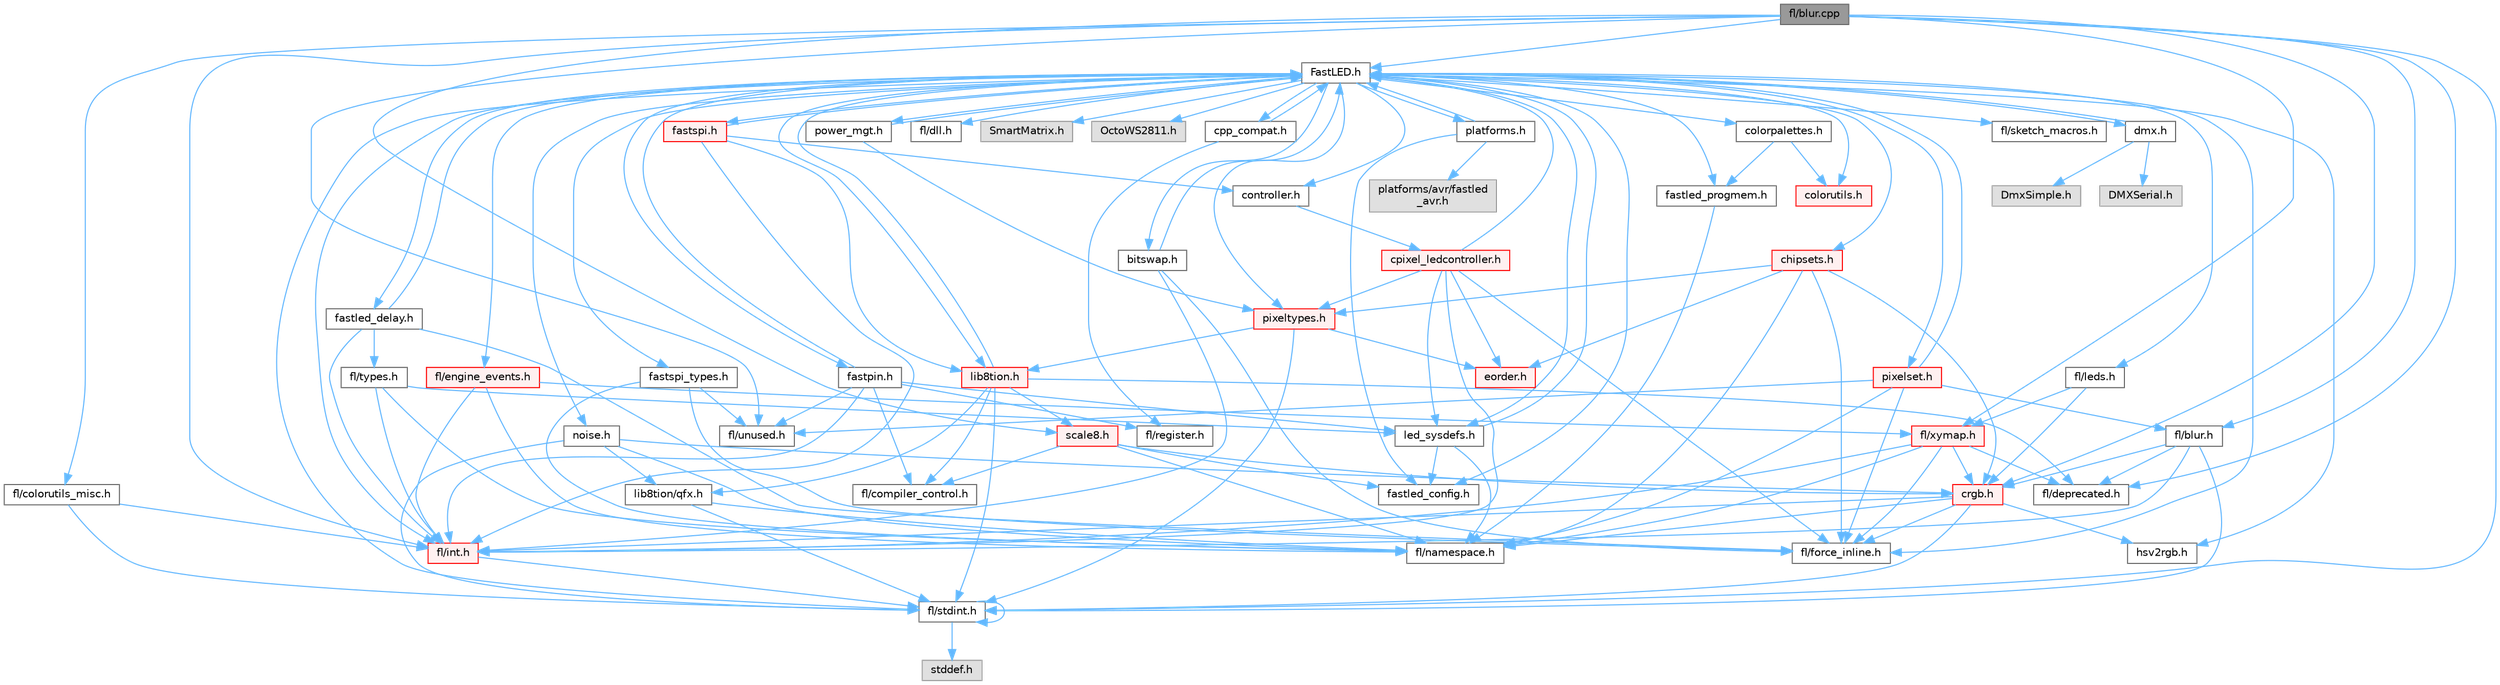 digraph "fl/blur.cpp"
{
 // INTERACTIVE_SVG=YES
 // LATEX_PDF_SIZE
  bgcolor="transparent";
  edge [fontname=Helvetica,fontsize=10,labelfontname=Helvetica,labelfontsize=10];
  node [fontname=Helvetica,fontsize=10,shape=box,height=0.2,width=0.4];
  Node1 [id="Node000001",label="fl/blur.cpp",height=0.2,width=0.4,color="gray40", fillcolor="grey60", style="filled", fontcolor="black",tooltip=" "];
  Node1 -> Node2 [id="edge1_Node000001_Node000002",color="steelblue1",style="solid",tooltip=" "];
  Node2 [id="Node000002",label="fl/stdint.h",height=0.2,width=0.4,color="grey40", fillcolor="white", style="filled",URL="$df/dd8/stdint_8h.html",tooltip=" "];
  Node2 -> Node3 [id="edge2_Node000002_Node000003",color="steelblue1",style="solid",tooltip=" "];
  Node3 [id="Node000003",label="stddef.h",height=0.2,width=0.4,color="grey60", fillcolor="#E0E0E0", style="filled",tooltip=" "];
  Node2 -> Node2 [id="edge3_Node000002_Node000002",color="steelblue1",style="solid",tooltip=" "];
  Node1 -> Node4 [id="edge4_Node000001_Node000004",color="steelblue1",style="solid",tooltip=" "];
  Node4 [id="Node000004",label="FastLED.h",height=0.2,width=0.4,color="grey40", fillcolor="white", style="filled",URL="$db/d97/_fast_l_e_d_8h.html",tooltip="central include file for FastLED, defines the CFastLED class/object"];
  Node4 -> Node2 [id="edge5_Node000004_Node000002",color="steelblue1",style="solid",tooltip=" "];
  Node4 -> Node5 [id="edge6_Node000004_Node000005",color="steelblue1",style="solid",tooltip=" "];
  Node5 [id="Node000005",label="fl/dll.h",height=0.2,width=0.4,color="grey40", fillcolor="white", style="filled",URL="$d3/d4b/dll_8h.html",tooltip="FastLED dynamic library interface - lightweight header for external callers."];
  Node4 -> Node6 [id="edge7_Node000004_Node000006",color="steelblue1",style="solid",tooltip=" "];
  Node6 [id="Node000006",label="SmartMatrix.h",height=0.2,width=0.4,color="grey60", fillcolor="#E0E0E0", style="filled",tooltip=" "];
  Node4 -> Node7 [id="edge8_Node000004_Node000007",color="steelblue1",style="solid",tooltip=" "];
  Node7 [id="Node000007",label="OctoWS2811.h",height=0.2,width=0.4,color="grey60", fillcolor="#E0E0E0", style="filled",tooltip=" "];
  Node4 -> Node8 [id="edge9_Node000004_Node000008",color="steelblue1",style="solid",tooltip=" "];
  Node8 [id="Node000008",label="fl/force_inline.h",height=0.2,width=0.4,color="grey40", fillcolor="white", style="filled",URL="$d4/d64/force__inline_8h.html",tooltip=" "];
  Node4 -> Node9 [id="edge10_Node000004_Node000009",color="steelblue1",style="solid",tooltip=" "];
  Node9 [id="Node000009",label="cpp_compat.h",height=0.2,width=0.4,color="grey40", fillcolor="white", style="filled",URL="$d9/d13/cpp__compat_8h.html",tooltip="Compatibility functions based on C++ version."];
  Node9 -> Node4 [id="edge11_Node000009_Node000004",color="steelblue1",style="solid",tooltip=" "];
  Node9 -> Node10 [id="edge12_Node000009_Node000010",color="steelblue1",style="solid",tooltip=" "];
  Node10 [id="Node000010",label="fl/register.h",height=0.2,width=0.4,color="grey40", fillcolor="white", style="filled",URL="$df/d80/register_8h.html",tooltip=" "];
  Node4 -> Node11 [id="edge13_Node000004_Node000011",color="steelblue1",style="solid",tooltip=" "];
  Node11 [id="Node000011",label="fastled_config.h",height=0.2,width=0.4,color="grey40", fillcolor="white", style="filled",URL="$d5/d11/fastled__config_8h.html",tooltip="Contains definitions that can be used to configure FastLED at compile time."];
  Node4 -> Node12 [id="edge14_Node000004_Node000012",color="steelblue1",style="solid",tooltip=" "];
  Node12 [id="Node000012",label="led_sysdefs.h",height=0.2,width=0.4,color="grey40", fillcolor="white", style="filled",URL="$d9/d3e/led__sysdefs_8h.html",tooltip="Determines which platform system definitions to include."];
  Node12 -> Node4 [id="edge15_Node000012_Node000004",color="steelblue1",style="solid",tooltip=" "];
  Node12 -> Node11 [id="edge16_Node000012_Node000011",color="steelblue1",style="solid",tooltip=" "];
  Node12 -> Node13 [id="edge17_Node000012_Node000013",color="steelblue1",style="solid",tooltip=" "];
  Node13 [id="Node000013",label="fl/namespace.h",height=0.2,width=0.4,color="grey40", fillcolor="white", style="filled",URL="$df/d2a/namespace_8h.html",tooltip="Implements the FastLED namespace macros."];
  Node4 -> Node14 [id="edge18_Node000004_Node000014",color="steelblue1",style="solid",tooltip=" "];
  Node14 [id="Node000014",label="fastled_delay.h",height=0.2,width=0.4,color="grey40", fillcolor="white", style="filled",URL="$d0/da8/fastled__delay_8h.html",tooltip="Utility functions and classes for managing delay cycles."];
  Node14 -> Node4 [id="edge19_Node000014_Node000004",color="steelblue1",style="solid",tooltip=" "];
  Node14 -> Node15 [id="edge20_Node000014_Node000015",color="steelblue1",style="solid",tooltip=" "];
  Node15 [id="Node000015",label="fl/types.h",height=0.2,width=0.4,color="grey40", fillcolor="white", style="filled",URL="$d7/da1/fl_2types_8h.html",tooltip=" "];
  Node15 -> Node13 [id="edge21_Node000015_Node000013",color="steelblue1",style="solid",tooltip=" "];
  Node15 -> Node16 [id="edge22_Node000015_Node000016",color="steelblue1",style="solid",tooltip=" "];
  Node16 [id="Node000016",label="fl/int.h",height=0.2,width=0.4,color="red", fillcolor="#FFF0F0", style="filled",URL="$d3/d7e/int_8h.html",tooltip=" "];
  Node16 -> Node2 [id="edge23_Node000016_Node000002",color="steelblue1",style="solid",tooltip=" "];
  Node15 -> Node12 [id="edge24_Node000015_Node000012",color="steelblue1",style="solid",tooltip=" "];
  Node14 -> Node8 [id="edge25_Node000014_Node000008",color="steelblue1",style="solid",tooltip=" "];
  Node14 -> Node16 [id="edge26_Node000014_Node000016",color="steelblue1",style="solid",tooltip=" "];
  Node4 -> Node18 [id="edge27_Node000004_Node000018",color="steelblue1",style="solid",tooltip=" "];
  Node18 [id="Node000018",label="bitswap.h",height=0.2,width=0.4,color="grey40", fillcolor="white", style="filled",URL="$de/ded/bitswap_8h.html",tooltip="Functions for doing a rotation of bits/bytes used by parallel output."];
  Node18 -> Node4 [id="edge28_Node000018_Node000004",color="steelblue1",style="solid",tooltip=" "];
  Node18 -> Node8 [id="edge29_Node000018_Node000008",color="steelblue1",style="solid",tooltip=" "];
  Node18 -> Node16 [id="edge30_Node000018_Node000016",color="steelblue1",style="solid",tooltip=" "];
  Node4 -> Node19 [id="edge31_Node000004_Node000019",color="steelblue1",style="solid",tooltip=" "];
  Node19 [id="Node000019",label="controller.h",height=0.2,width=0.4,color="grey40", fillcolor="white", style="filled",URL="$d2/dd9/controller_8h.html",tooltip="deprecated: base definitions used by led controllers for writing out led data"];
  Node19 -> Node20 [id="edge32_Node000019_Node000020",color="steelblue1",style="solid",tooltip=" "];
  Node20 [id="Node000020",label="cpixel_ledcontroller.h",height=0.2,width=0.4,color="red", fillcolor="#FFF0F0", style="filled",URL="$d9/d57/cpixel__ledcontroller_8h.html",tooltip="defines the templated version of the CLEDController class"];
  Node20 -> Node4 [id="edge33_Node000020_Node000004",color="steelblue1",style="solid",tooltip=" "];
  Node20 -> Node12 [id="edge34_Node000020_Node000012",color="steelblue1",style="solid",tooltip=" "];
  Node20 -> Node21 [id="edge35_Node000020_Node000021",color="steelblue1",style="solid",tooltip=" "];
  Node21 [id="Node000021",label="pixeltypes.h",height=0.2,width=0.4,color="red", fillcolor="#FFF0F0", style="filled",URL="$d2/dba/pixeltypes_8h.html",tooltip="Includes defintions for RGB and HSV pixels."];
  Node21 -> Node2 [id="edge36_Node000021_Node000002",color="steelblue1",style="solid",tooltip=" "];
  Node21 -> Node22 [id="edge37_Node000021_Node000022",color="steelblue1",style="solid",tooltip=" "];
  Node22 [id="Node000022",label="lib8tion.h",height=0.2,width=0.4,color="red", fillcolor="#FFF0F0", style="filled",URL="$df/da5/lib8tion_8h.html",tooltip="Fast, efficient 8-bit math functions specifically designed for high-performance LED programming."];
  Node22 -> Node4 [id="edge38_Node000022_Node000004",color="steelblue1",style="solid",tooltip=" "];
  Node22 -> Node24 [id="edge39_Node000022_Node000024",color="steelblue1",style="solid",tooltip=" "];
  Node24 [id="Node000024",label="fl/deprecated.h",height=0.2,width=0.4,color="grey40", fillcolor="white", style="filled",URL="$d4/dce/deprecated_8h.html",tooltip=" "];
  Node22 -> Node25 [id="edge40_Node000022_Node000025",color="steelblue1",style="solid",tooltip=" "];
  Node25 [id="Node000025",label="fl/compiler_control.h",height=0.2,width=0.4,color="grey40", fillcolor="white", style="filled",URL="$d4/d54/compiler__control_8h.html",tooltip=" "];
  Node22 -> Node2 [id="edge41_Node000022_Node000002",color="steelblue1",style="solid",tooltip=" "];
  Node22 -> Node27 [id="edge42_Node000022_Node000027",color="steelblue1",style="solid",tooltip=" "];
  Node27 [id="Node000027",label="lib8tion/qfx.h",height=0.2,width=0.4,color="grey40", fillcolor="white", style="filled",URL="$d2/d19/qfx_8h.html",tooltip=" "];
  Node27 -> Node2 [id="edge43_Node000027_Node000002",color="steelblue1",style="solid",tooltip=" "];
  Node27 -> Node13 [id="edge44_Node000027_Node000013",color="steelblue1",style="solid",tooltip=" "];
  Node22 -> Node73 [id="edge45_Node000022_Node000073",color="steelblue1",style="solid",tooltip=" "];
  Node73 [id="Node000073",label="scale8.h",height=0.2,width=0.4,color="red", fillcolor="#FFF0F0", style="filled",URL="$db/d91/scale8_8h.html",tooltip="Fast, efficient 8-bit scaling functions specifically designed for high-performance LED programming."];
  Node73 -> Node25 [id="edge46_Node000073_Node000025",color="steelblue1",style="solid",tooltip=" "];
  Node73 -> Node74 [id="edge47_Node000073_Node000074",color="steelblue1",style="solid",tooltip=" "];
  Node74 [id="Node000074",label="crgb.h",height=0.2,width=0.4,color="red", fillcolor="#FFF0F0", style="filled",URL="$db/dd1/crgb_8h.html",tooltip="Defines the red, green, and blue (RGB) pixel struct."];
  Node74 -> Node2 [id="edge48_Node000074_Node000002",color="steelblue1",style="solid",tooltip=" "];
  Node74 -> Node16 [id="edge49_Node000074_Node000016",color="steelblue1",style="solid",tooltip=" "];
  Node74 -> Node13 [id="edge50_Node000074_Node000013",color="steelblue1",style="solid",tooltip=" "];
  Node74 -> Node8 [id="edge51_Node000074_Node000008",color="steelblue1",style="solid",tooltip=" "];
  Node74 -> Node78 [id="edge52_Node000074_Node000078",color="steelblue1",style="solid",tooltip=" "];
  Node78 [id="Node000078",label="hsv2rgb.h",height=0.2,width=0.4,color="grey40", fillcolor="white", style="filled",URL="$de/d9a/hsv2rgb_8h.html",tooltip="Functions to convert from the HSV colorspace to the RGB colorspace."];
  Node73 -> Node13 [id="edge53_Node000073_Node000013",color="steelblue1",style="solid",tooltip=" "];
  Node73 -> Node11 [id="edge54_Node000073_Node000011",color="steelblue1",style="solid",tooltip=" "];
  Node21 -> Node82 [id="edge55_Node000021_Node000082",color="steelblue1",style="solid",tooltip=" "];
  Node82 [id="Node000082",label="eorder.h",height=0.2,width=0.4,color="red", fillcolor="#FFF0F0", style="filled",URL="$db/d07/eorder_8h.html",tooltip="Defines color channel ordering enumerations."];
  Node20 -> Node82 [id="edge56_Node000020_Node000082",color="steelblue1",style="solid",tooltip=" "];
  Node20 -> Node8 [id="edge57_Node000020_Node000008",color="steelblue1",style="solid",tooltip=" "];
  Node20 -> Node16 [id="edge58_Node000020_Node000016",color="steelblue1",style="solid",tooltip=" "];
  Node4 -> Node117 [id="edge59_Node000004_Node000117",color="steelblue1",style="solid",tooltip=" "];
  Node117 [id="Node000117",label="fastpin.h",height=0.2,width=0.4,color="grey40", fillcolor="white", style="filled",URL="$db/d65/fastpin_8h.html",tooltip="Class base definitions for defining fast pin access."];
  Node117 -> Node4 [id="edge60_Node000117_Node000004",color="steelblue1",style="solid",tooltip=" "];
  Node117 -> Node25 [id="edge61_Node000117_Node000025",color="steelblue1",style="solid",tooltip=" "];
  Node117 -> Node12 [id="edge62_Node000117_Node000012",color="steelblue1",style="solid",tooltip=" "];
  Node117 -> Node54 [id="edge63_Node000117_Node000054",color="steelblue1",style="solid",tooltip=" "];
  Node54 [id="Node000054",label="fl/unused.h",height=0.2,width=0.4,color="grey40", fillcolor="white", style="filled",URL="$d8/d4b/unused_8h.html",tooltip=" "];
  Node117 -> Node16 [id="edge64_Node000117_Node000016",color="steelblue1",style="solid",tooltip=" "];
  Node117 -> Node10 [id="edge65_Node000117_Node000010",color="steelblue1",style="solid",tooltip=" "];
  Node4 -> Node118 [id="edge66_Node000004_Node000118",color="steelblue1",style="solid",tooltip=" "];
  Node118 [id="Node000118",label="fastspi_types.h",height=0.2,width=0.4,color="grey40", fillcolor="white", style="filled",URL="$d2/ddb/fastspi__types_8h.html",tooltip="Data types and constants used by SPI interfaces."];
  Node118 -> Node8 [id="edge67_Node000118_Node000008",color="steelblue1",style="solid",tooltip=" "];
  Node118 -> Node13 [id="edge68_Node000118_Node000013",color="steelblue1",style="solid",tooltip=" "];
  Node118 -> Node54 [id="edge69_Node000118_Node000054",color="steelblue1",style="solid",tooltip=" "];
  Node4 -> Node119 [id="edge70_Node000004_Node000119",color="steelblue1",style="solid",tooltip=" "];
  Node119 [id="Node000119",label="dmx.h",height=0.2,width=0.4,color="grey40", fillcolor="white", style="filled",URL="$d3/de1/dmx_8h.html",tooltip="Defines the DMX512-based LED controllers."];
  Node119 -> Node4 [id="edge71_Node000119_Node000004",color="steelblue1",style="solid",tooltip=" "];
  Node119 -> Node120 [id="edge72_Node000119_Node000120",color="steelblue1",style="solid",tooltip=" "];
  Node120 [id="Node000120",label="DmxSimple.h",height=0.2,width=0.4,color="grey60", fillcolor="#E0E0E0", style="filled",tooltip=" "];
  Node119 -> Node121 [id="edge73_Node000119_Node000121",color="steelblue1",style="solid",tooltip=" "];
  Node121 [id="Node000121",label="DMXSerial.h",height=0.2,width=0.4,color="grey60", fillcolor="#E0E0E0", style="filled",tooltip=" "];
  Node4 -> Node122 [id="edge74_Node000004_Node000122",color="steelblue1",style="solid",tooltip=" "];
  Node122 [id="Node000122",label="platforms.h",height=0.2,width=0.4,color="grey40", fillcolor="white", style="filled",URL="$da/dc9/platforms_8h.html",tooltip="Determines which platforms headers to include."];
  Node122 -> Node4 [id="edge75_Node000122_Node000004",color="steelblue1",style="solid",tooltip=" "];
  Node122 -> Node11 [id="edge76_Node000122_Node000011",color="steelblue1",style="solid",tooltip=" "];
  Node122 -> Node123 [id="edge77_Node000122_Node000123",color="steelblue1",style="solid",tooltip=" "];
  Node123 [id="Node000123",label="platforms/avr/fastled\l_avr.h",height=0.2,width=0.4,color="grey60", fillcolor="#E0E0E0", style="filled",tooltip=" "];
  Node4 -> Node31 [id="edge78_Node000004_Node000031",color="steelblue1",style="solid",tooltip=" "];
  Node31 [id="Node000031",label="fastled_progmem.h",height=0.2,width=0.4,color="grey40", fillcolor="white", style="filled",URL="$df/dab/fastled__progmem_8h.html",tooltip="Wrapper definitions to allow seamless use of PROGMEM in environments that have it."];
  Node31 -> Node13 [id="edge79_Node000031_Node000013",color="steelblue1",style="solid",tooltip=" "];
  Node4 -> Node22 [id="edge80_Node000004_Node000022",color="steelblue1",style="solid",tooltip=" "];
  Node4 -> Node21 [id="edge81_Node000004_Node000021",color="steelblue1",style="solid",tooltip=" "];
  Node4 -> Node78 [id="edge82_Node000004_Node000078",color="steelblue1",style="solid",tooltip=" "];
  Node4 -> Node124 [id="edge83_Node000004_Node000124",color="steelblue1",style="solid",tooltip=" "];
  Node124 [id="Node000124",label="colorutils.h",height=0.2,width=0.4,color="red", fillcolor="#FFF0F0", style="filled",URL="$d1/dfb/colorutils_8h.html",tooltip=" "];
  Node4 -> Node129 [id="edge84_Node000004_Node000129",color="steelblue1",style="solid",tooltip=" "];
  Node129 [id="Node000129",label="pixelset.h",height=0.2,width=0.4,color="red", fillcolor="#FFF0F0", style="filled",URL="$d4/d46/pixelset_8h.html",tooltip="Declares classes for managing logical groups of LEDs."];
  Node129 -> Node8 [id="edge85_Node000129_Node000008",color="steelblue1",style="solid",tooltip=" "];
  Node129 -> Node13 [id="edge86_Node000129_Node000013",color="steelblue1",style="solid",tooltip=" "];
  Node129 -> Node54 [id="edge87_Node000129_Node000054",color="steelblue1",style="solid",tooltip=" "];
  Node129 -> Node126 [id="edge88_Node000129_Node000126",color="steelblue1",style="solid",tooltip=" "];
  Node126 [id="Node000126",label="fl/blur.h",height=0.2,width=0.4,color="grey40", fillcolor="white", style="filled",URL="$d4/df5/blur_8h.html",tooltip=" "];
  Node126 -> Node2 [id="edge89_Node000126_Node000002",color="steelblue1",style="solid",tooltip=" "];
  Node126 -> Node16 [id="edge90_Node000126_Node000016",color="steelblue1",style="solid",tooltip=" "];
  Node126 -> Node74 [id="edge91_Node000126_Node000074",color="steelblue1",style="solid",tooltip=" "];
  Node126 -> Node24 [id="edge92_Node000126_Node000024",color="steelblue1",style="solid",tooltip=" "];
  Node129 -> Node4 [id="edge93_Node000129_Node000004",color="steelblue1",style="solid",tooltip=" "];
  Node4 -> Node130 [id="edge94_Node000004_Node000130",color="steelblue1",style="solid",tooltip=" "];
  Node130 [id="Node000130",label="colorpalettes.h",height=0.2,width=0.4,color="grey40", fillcolor="white", style="filled",URL="$dc/dcc/colorpalettes_8h.html",tooltip="Declarations for the predefined color palettes supplied by FastLED."];
  Node130 -> Node124 [id="edge95_Node000130_Node000124",color="steelblue1",style="solid",tooltip=" "];
  Node130 -> Node31 [id="edge96_Node000130_Node000031",color="steelblue1",style="solid",tooltip=" "];
  Node4 -> Node131 [id="edge97_Node000004_Node000131",color="steelblue1",style="solid",tooltip=" "];
  Node131 [id="Node000131",label="noise.h",height=0.2,width=0.4,color="grey40", fillcolor="white", style="filled",URL="$d1/d31/noise_8h.html",tooltip="Functions to generate and fill arrays with noise."];
  Node131 -> Node2 [id="edge98_Node000131_Node000002",color="steelblue1",style="solid",tooltip=" "];
  Node131 -> Node74 [id="edge99_Node000131_Node000074",color="steelblue1",style="solid",tooltip=" "];
  Node131 -> Node13 [id="edge100_Node000131_Node000013",color="steelblue1",style="solid",tooltip=" "];
  Node131 -> Node27 [id="edge101_Node000131_Node000027",color="steelblue1",style="solid",tooltip=" "];
  Node4 -> Node132 [id="edge102_Node000004_Node000132",color="steelblue1",style="solid",tooltip=" "];
  Node132 [id="Node000132",label="power_mgt.h",height=0.2,width=0.4,color="grey40", fillcolor="white", style="filled",URL="$dc/d5b/power__mgt_8h.html",tooltip="Functions to limit the power used by FastLED."];
  Node132 -> Node4 [id="edge103_Node000132_Node000004",color="steelblue1",style="solid",tooltip=" "];
  Node132 -> Node21 [id="edge104_Node000132_Node000021",color="steelblue1",style="solid",tooltip=" "];
  Node4 -> Node133 [id="edge105_Node000004_Node000133",color="steelblue1",style="solid",tooltip=" "];
  Node133 [id="Node000133",label="fastspi.h",height=0.2,width=0.4,color="red", fillcolor="#FFF0F0", style="filled",URL="$d6/ddc/fastspi_8h.html",tooltip="Serial peripheral interface (SPI) definitions per platform."];
  Node133 -> Node4 [id="edge106_Node000133_Node000004",color="steelblue1",style="solid",tooltip=" "];
  Node133 -> Node19 [id="edge107_Node000133_Node000019",color="steelblue1",style="solid",tooltip=" "];
  Node133 -> Node22 [id="edge108_Node000133_Node000022",color="steelblue1",style="solid",tooltip=" "];
  Node133 -> Node16 [id="edge109_Node000133_Node000016",color="steelblue1",style="solid",tooltip=" "];
  Node4 -> Node135 [id="edge110_Node000004_Node000135",color="steelblue1",style="solid",tooltip=" "];
  Node135 [id="Node000135",label="chipsets.h",height=0.2,width=0.4,color="red", fillcolor="#FFF0F0", style="filled",URL="$db/d66/chipsets_8h.html",tooltip="Contains the bulk of the definitions for the various LED chipsets supported."];
  Node135 -> Node21 [id="edge111_Node000135_Node000021",color="steelblue1",style="solid",tooltip=" "];
  Node135 -> Node8 [id="edge112_Node000135_Node000008",color="steelblue1",style="solid",tooltip=" "];
  Node135 -> Node74 [id="edge113_Node000135_Node000074",color="steelblue1",style="solid",tooltip=" "];
  Node135 -> Node82 [id="edge114_Node000135_Node000082",color="steelblue1",style="solid",tooltip=" "];
  Node135 -> Node13 [id="edge115_Node000135_Node000013",color="steelblue1",style="solid",tooltip=" "];
  Node4 -> Node93 [id="edge116_Node000004_Node000093",color="steelblue1",style="solid",tooltip=" "];
  Node93 [id="Node000093",label="fl/engine_events.h",height=0.2,width=0.4,color="red", fillcolor="#FFF0F0", style="filled",URL="$db/dc0/engine__events_8h.html",tooltip=" "];
  Node93 -> Node13 [id="edge117_Node000093_Node000013",color="steelblue1",style="solid",tooltip=" "];
  Node93 -> Node114 [id="edge118_Node000093_Node000114",color="steelblue1",style="solid",tooltip=" "];
  Node114 [id="Node000114",label="fl/xymap.h",height=0.2,width=0.4,color="red", fillcolor="#FFF0F0", style="filled",URL="$da/d61/xymap_8h.html",tooltip=" "];
  Node114 -> Node16 [id="edge119_Node000114_Node000016",color="steelblue1",style="solid",tooltip=" "];
  Node114 -> Node13 [id="edge120_Node000114_Node000013",color="steelblue1",style="solid",tooltip=" "];
  Node114 -> Node8 [id="edge121_Node000114_Node000008",color="steelblue1",style="solid",tooltip=" "];
  Node114 -> Node74 [id="edge122_Node000114_Node000074",color="steelblue1",style="solid",tooltip=" "];
  Node114 -> Node24 [id="edge123_Node000114_Node000024",color="steelblue1",style="solid",tooltip=" "];
  Node93 -> Node16 [id="edge124_Node000093_Node000016",color="steelblue1",style="solid",tooltip=" "];
  Node4 -> Node137 [id="edge125_Node000004_Node000137",color="steelblue1",style="solid",tooltip=" "];
  Node137 [id="Node000137",label="fl/leds.h",height=0.2,width=0.4,color="grey40", fillcolor="white", style="filled",URL="$da/d78/leds_8h.html",tooltip=" "];
  Node137 -> Node74 [id="edge126_Node000137_Node000074",color="steelblue1",style="solid",tooltip=" "];
  Node137 -> Node114 [id="edge127_Node000137_Node000114",color="steelblue1",style="solid",tooltip=" "];
  Node4 -> Node16 [id="edge128_Node000004_Node000016",color="steelblue1",style="solid",tooltip=" "];
  Node4 -> Node110 [id="edge129_Node000004_Node000110",color="steelblue1",style="solid",tooltip=" "];
  Node110 [id="Node000110",label="fl/sketch_macros.h",height=0.2,width=0.4,color="grey40", fillcolor="white", style="filled",URL="$d1/dbc/sketch__macros_8h.html",tooltip=" "];
  Node1 -> Node74 [id="edge130_Node000001_Node000074",color="steelblue1",style="solid",tooltip=" "];
  Node1 -> Node126 [id="edge131_Node000001_Node000126",color="steelblue1",style="solid",tooltip=" "];
  Node1 -> Node127 [id="edge132_Node000001_Node000127",color="steelblue1",style="solid",tooltip=" "];
  Node127 [id="Node000127",label="fl/colorutils_misc.h",height=0.2,width=0.4,color="grey40", fillcolor="white", style="filled",URL="$dd/db2/colorutils__misc_8h.html",tooltip=" "];
  Node127 -> Node2 [id="edge133_Node000127_Node000002",color="steelblue1",style="solid",tooltip=" "];
  Node127 -> Node16 [id="edge134_Node000127_Node000016",color="steelblue1",style="solid",tooltip=" "];
  Node1 -> Node24 [id="edge135_Node000001_Node000024",color="steelblue1",style="solid",tooltip=" "];
  Node1 -> Node54 [id="edge136_Node000001_Node000054",color="steelblue1",style="solid",tooltip=" "];
  Node1 -> Node114 [id="edge137_Node000001_Node000114",color="steelblue1",style="solid",tooltip=" "];
  Node1 -> Node73 [id="edge138_Node000001_Node000073",color="steelblue1",style="solid",tooltip=" "];
  Node1 -> Node16 [id="edge139_Node000001_Node000016",color="steelblue1",style="solid",tooltip=" "];
}
